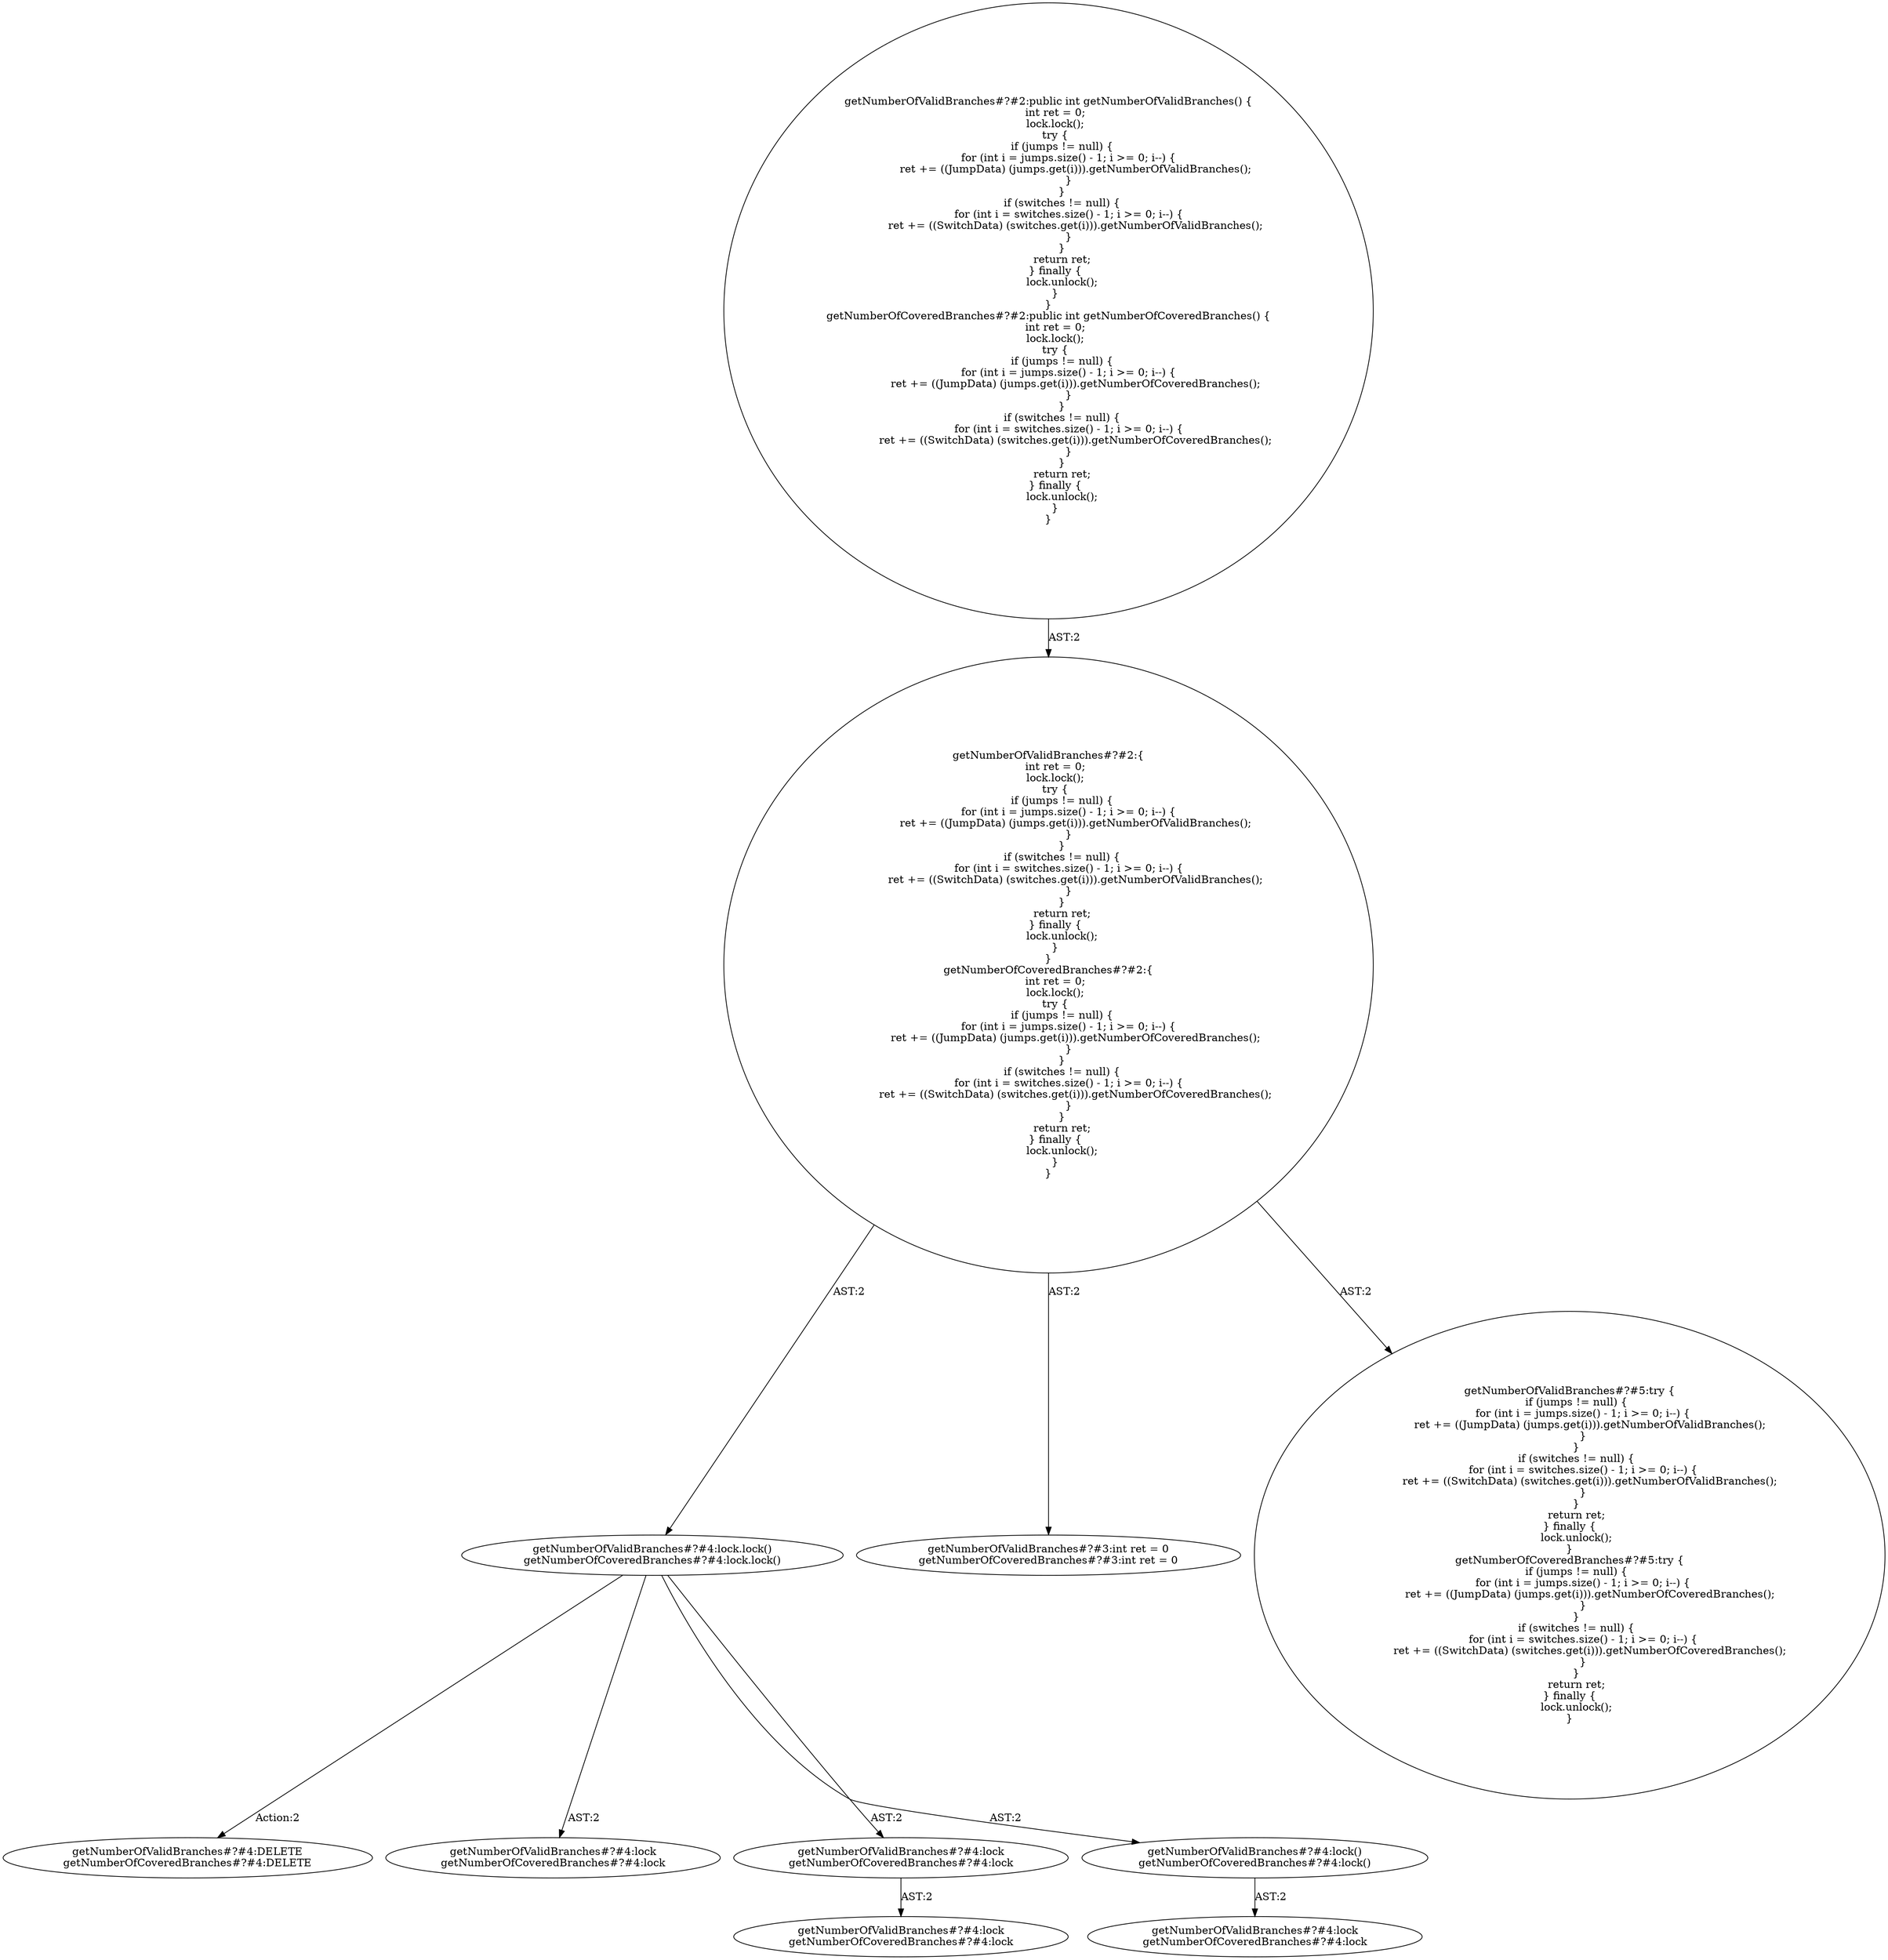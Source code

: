 digraph "Pattern" {
0 [label="getNumberOfValidBranches#?#4:DELETE
getNumberOfCoveredBranches#?#4:DELETE" shape=ellipse]
1 [label="getNumberOfValidBranches#?#4:lock.lock()
getNumberOfCoveredBranches#?#4:lock.lock()" shape=ellipse]
2 [label="getNumberOfValidBranches#?#2:\{
    int ret = 0;
    lock.lock();
    try \{
        if (jumps != null) \{
            for (int i = jumps.size() - 1; i >= 0; i--) \{
                ret += ((JumpData) (jumps.get(i))).getNumberOfValidBranches();
            \}
        \}
        if (switches != null) \{
            for (int i = switches.size() - 1; i >= 0; i--) \{
                ret += ((SwitchData) (switches.get(i))).getNumberOfValidBranches();
            \}
        \}
        return ret;
    \} finally \{
        lock.unlock();
    \}
\}
getNumberOfCoveredBranches#?#2:\{
    int ret = 0;
    lock.lock();
    try \{
        if (jumps != null) \{
            for (int i = jumps.size() - 1; i >= 0; i--) \{
                ret += ((JumpData) (jumps.get(i))).getNumberOfCoveredBranches();
            \}
        \}
        if (switches != null) \{
            for (int i = switches.size() - 1; i >= 0; i--) \{
                ret += ((SwitchData) (switches.get(i))).getNumberOfCoveredBranches();
            \}
        \}
        return ret;
    \} finally \{
        lock.unlock();
    \}
\}" shape=ellipse]
3 [label="getNumberOfValidBranches#?#2:public int getNumberOfValidBranches() \{
    int ret = 0;
    lock.lock();
    try \{
        if (jumps != null) \{
            for (int i = jumps.size() - 1; i >= 0; i--) \{
                ret += ((JumpData) (jumps.get(i))).getNumberOfValidBranches();
            \}
        \}
        if (switches != null) \{
            for (int i = switches.size() - 1; i >= 0; i--) \{
                ret += ((SwitchData) (switches.get(i))).getNumberOfValidBranches();
            \}
        \}
        return ret;
    \} finally \{
        lock.unlock();
    \}
\}
getNumberOfCoveredBranches#?#2:public int getNumberOfCoveredBranches() \{
    int ret = 0;
    lock.lock();
    try \{
        if (jumps != null) \{
            for (int i = jumps.size() - 1; i >= 0; i--) \{
                ret += ((JumpData) (jumps.get(i))).getNumberOfCoveredBranches();
            \}
        \}
        if (switches != null) \{
            for (int i = switches.size() - 1; i >= 0; i--) \{
                ret += ((SwitchData) (switches.get(i))).getNumberOfCoveredBranches();
            \}
        \}
        return ret;
    \} finally \{
        lock.unlock();
    \}
\}" shape=ellipse]
4 [label="getNumberOfValidBranches#?#3:int ret = 0
getNumberOfCoveredBranches#?#3:int ret = 0" shape=ellipse]
5 [label="getNumberOfValidBranches#?#5:try \{
    if (jumps != null) \{
        for (int i = jumps.size() - 1; i >= 0; i--) \{
            ret += ((JumpData) (jumps.get(i))).getNumberOfValidBranches();
        \}
    \}
    if (switches != null) \{
        for (int i = switches.size() - 1; i >= 0; i--) \{
            ret += ((SwitchData) (switches.get(i))).getNumberOfValidBranches();
        \}
    \}
    return ret;
\} finally \{
    lock.unlock();
\}
getNumberOfCoveredBranches#?#5:try \{
    if (jumps != null) \{
        for (int i = jumps.size() - 1; i >= 0; i--) \{
            ret += ((JumpData) (jumps.get(i))).getNumberOfCoveredBranches();
        \}
    \}
    if (switches != null) \{
        for (int i = switches.size() - 1; i >= 0; i--) \{
            ret += ((SwitchData) (switches.get(i))).getNumberOfCoveredBranches();
        \}
    \}
    return ret;
\} finally \{
    lock.unlock();
\}" shape=ellipse]
6 [label="getNumberOfValidBranches#?#4:lock
getNumberOfCoveredBranches#?#4:lock" shape=ellipse]
7 [label="getNumberOfValidBranches#?#4:lock
getNumberOfCoveredBranches#?#4:lock" shape=ellipse]
8 [label="getNumberOfValidBranches#?#4:lock
getNumberOfCoveredBranches#?#4:lock" shape=ellipse]
9 [label="getNumberOfValidBranches#?#4:lock()
getNumberOfCoveredBranches#?#4:lock()" shape=ellipse]
10 [label="getNumberOfValidBranches#?#4:lock
getNumberOfCoveredBranches#?#4:lock" shape=ellipse]
1 -> 0 [label="Action:2"];
1 -> 6 [label="AST:2"];
1 -> 7 [label="AST:2"];
1 -> 9 [label="AST:2"];
2 -> 1 [label="AST:2"];
2 -> 4 [label="AST:2"];
2 -> 5 [label="AST:2"];
3 -> 2 [label="AST:2"];
7 -> 8 [label="AST:2"];
9 -> 10 [label="AST:2"];
}